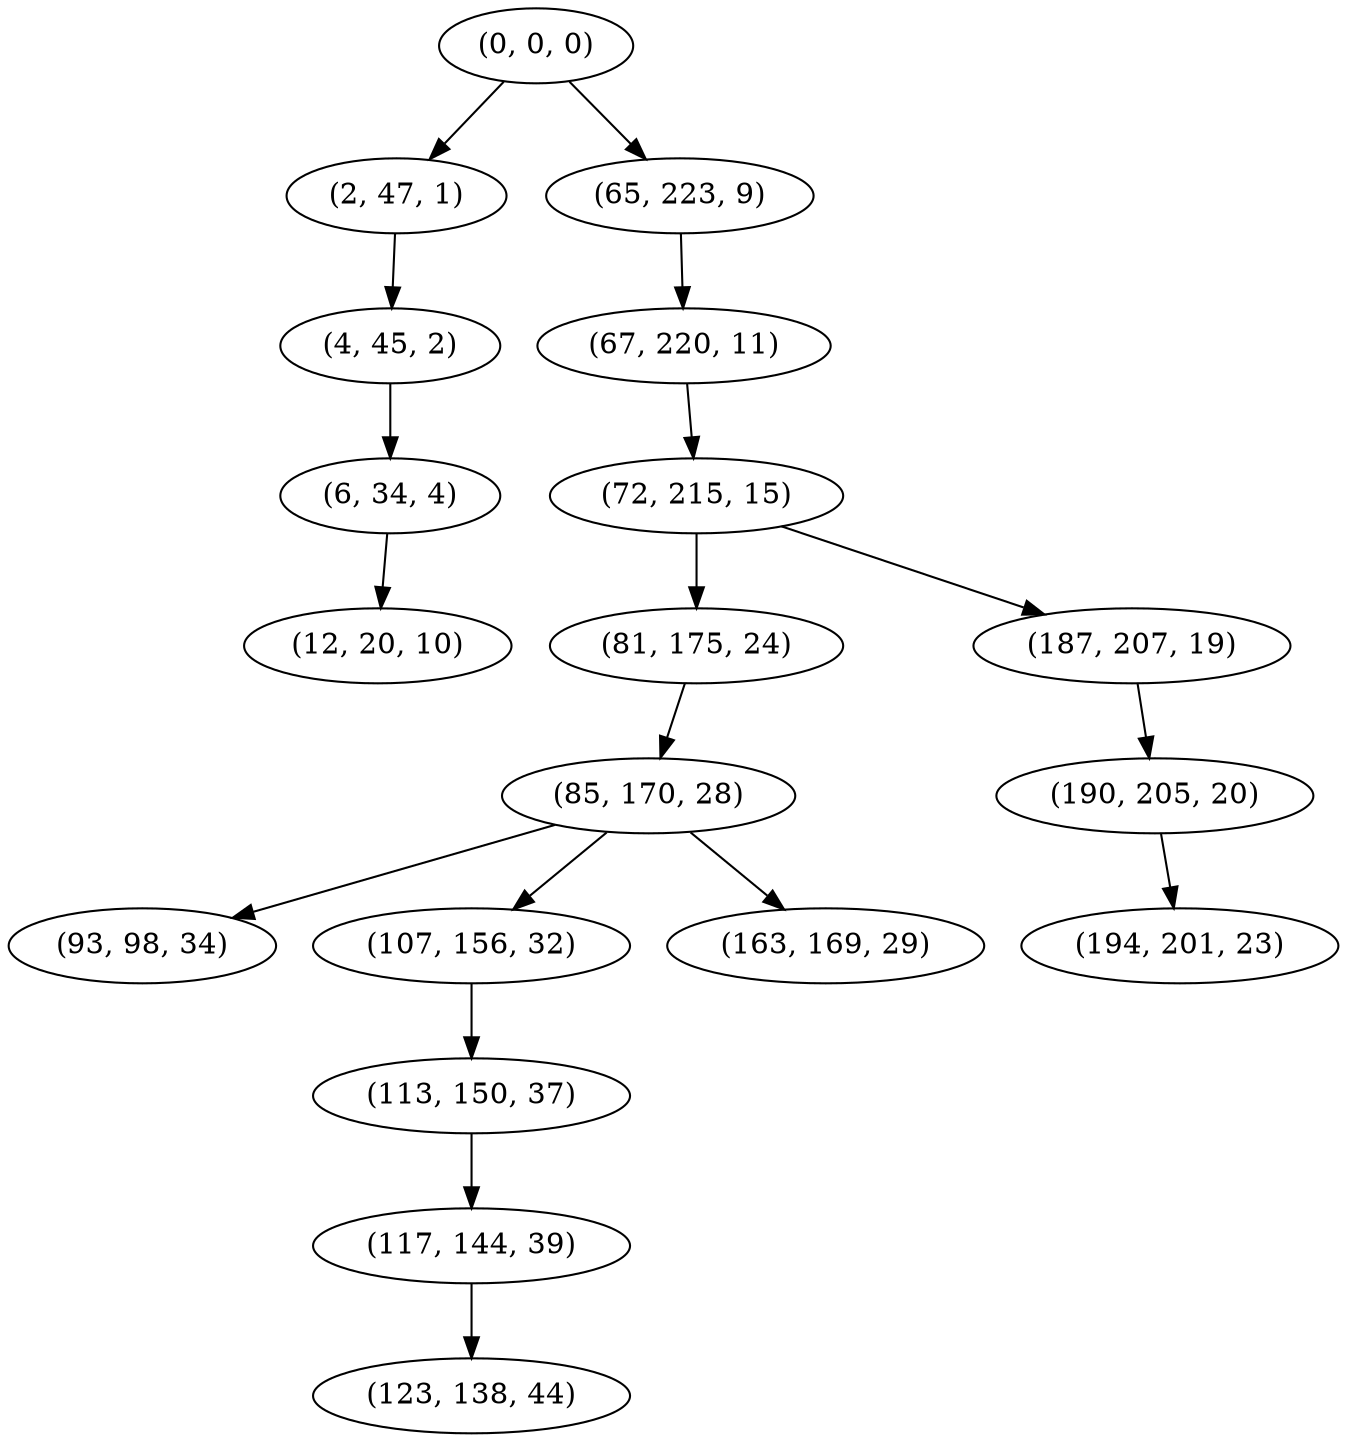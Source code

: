digraph tree {
    "(0, 0, 0)";
    "(2, 47, 1)";
    "(4, 45, 2)";
    "(6, 34, 4)";
    "(12, 20, 10)";
    "(65, 223, 9)";
    "(67, 220, 11)";
    "(72, 215, 15)";
    "(81, 175, 24)";
    "(85, 170, 28)";
    "(93, 98, 34)";
    "(107, 156, 32)";
    "(113, 150, 37)";
    "(117, 144, 39)";
    "(123, 138, 44)";
    "(163, 169, 29)";
    "(187, 207, 19)";
    "(190, 205, 20)";
    "(194, 201, 23)";
    "(0, 0, 0)" -> "(2, 47, 1)";
    "(0, 0, 0)" -> "(65, 223, 9)";
    "(2, 47, 1)" -> "(4, 45, 2)";
    "(4, 45, 2)" -> "(6, 34, 4)";
    "(6, 34, 4)" -> "(12, 20, 10)";
    "(65, 223, 9)" -> "(67, 220, 11)";
    "(67, 220, 11)" -> "(72, 215, 15)";
    "(72, 215, 15)" -> "(81, 175, 24)";
    "(72, 215, 15)" -> "(187, 207, 19)";
    "(81, 175, 24)" -> "(85, 170, 28)";
    "(85, 170, 28)" -> "(93, 98, 34)";
    "(85, 170, 28)" -> "(107, 156, 32)";
    "(85, 170, 28)" -> "(163, 169, 29)";
    "(107, 156, 32)" -> "(113, 150, 37)";
    "(113, 150, 37)" -> "(117, 144, 39)";
    "(117, 144, 39)" -> "(123, 138, 44)";
    "(187, 207, 19)" -> "(190, 205, 20)";
    "(190, 205, 20)" -> "(194, 201, 23)";
}
